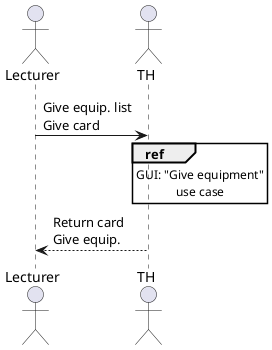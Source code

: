 @startuml Give_Equipment

actor Lecturer
actor TH

Lecturer -> TH : Give equip. list\nGive card
ref over TH : GUI: "Give equipment"\nuse case
TH --> Lecturer : Return card\nGive equip.

@enduml